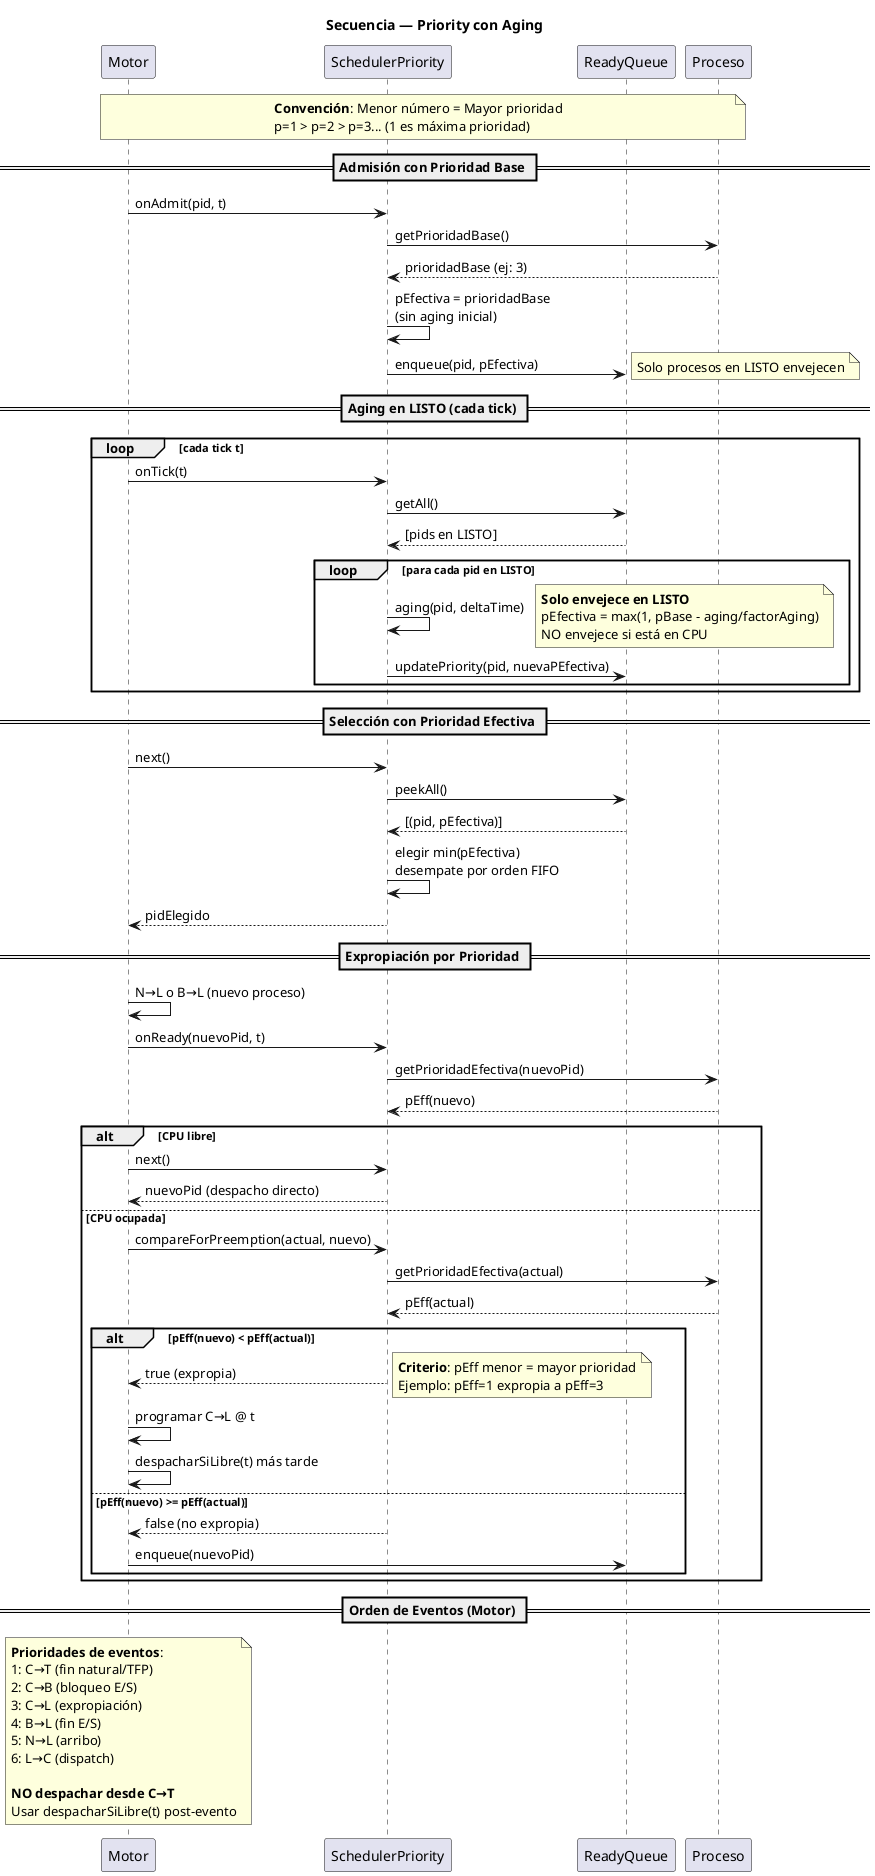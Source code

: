 @startuml secuencia-priority-aging
title Secuencia — Priority con Aging

participant "Motor" as M
participant "SchedulerPriority" as SP
participant "ReadyQueue" as RQ
participant "Proceso" as P

note over M, P
**Convención**: Menor número = Mayor prioridad
p=1 > p=2 > p=3... (1 es máxima prioridad)
end note

== Admisión con Prioridad Base ==
M -> SP: onAdmit(pid, t)
SP -> P: getPrioridadBase()
P --> SP: prioridadBase (ej: 3)
SP -> SP: pEfectiva = prioridadBase\n(sin aging inicial)
SP -> RQ: enqueue(pid, pEfectiva)
note right: Solo procesos en LISTO envejecen

== Aging en LISTO (cada tick) ==
loop cada tick t
  M -> SP: onTick(t)
  SP -> RQ: getAll()
  RQ --> SP: [pids en LISTO]
  loop para cada pid en LISTO
    SP -> SP: aging(pid, deltaTime)
    note right
    **Solo envejece en LISTO**
    pEfectiva = max(1, pBase - aging/factorAging)
    NO envejece si está en CPU
    end note
    SP -> RQ: updatePriority(pid, nuevaPEfectiva)
  end
end

== Selección con Prioridad Efectiva ==
M -> SP: next()
SP -> RQ: peekAll()
RQ --> SP: [(pid, pEfectiva)]
SP -> SP: elegir min(pEfectiva)\ndesempate por orden FIFO
SP --> M: pidElegido

== Expropiación por Prioridad ==
M -> M: N→L o B→L (nuevo proceso)
M -> SP: onReady(nuevoPid, t)
SP -> P: getPrioridadEfectiva(nuevoPid)
P --> SP: pEff(nuevo)

alt CPU libre
  M -> SP: next()
  SP --> M: nuevoPid (despacho directo)
else CPU ocupada
  M -> SP: compareForPreemption(actual, nuevo)
  SP -> P: getPrioridadEfectiva(actual)
  P --> SP: pEff(actual)
  
  alt pEff(nuevo) < pEff(actual)
    SP --> M: true (expropia)
    note right
    **Criterio**: pEff menor = mayor prioridad
    Ejemplo: pEff=1 expropia a pEff=3
    end note
    M -> M: programar C→L @ t
    M -> M: despacharSiLibre(t) más tarde
  else pEff(nuevo) >= pEff(actual)
    SP --> M: false (no expropia)
    M -> RQ: enqueue(nuevoPid)
  end
end

== Orden de Eventos (Motor) ==
note over M
**Prioridades de eventos**:
1: C→T (fin natural/TFP)
2: C→B (bloqueo E/S)  
3: C→L (expropiación)
4: B→L (fin E/S)
5: N→L (arribo)
6: L→C (dispatch)

**NO despachar desde C→T**
Usar despacharSiLibre(t) post-evento
end note

@enduml
